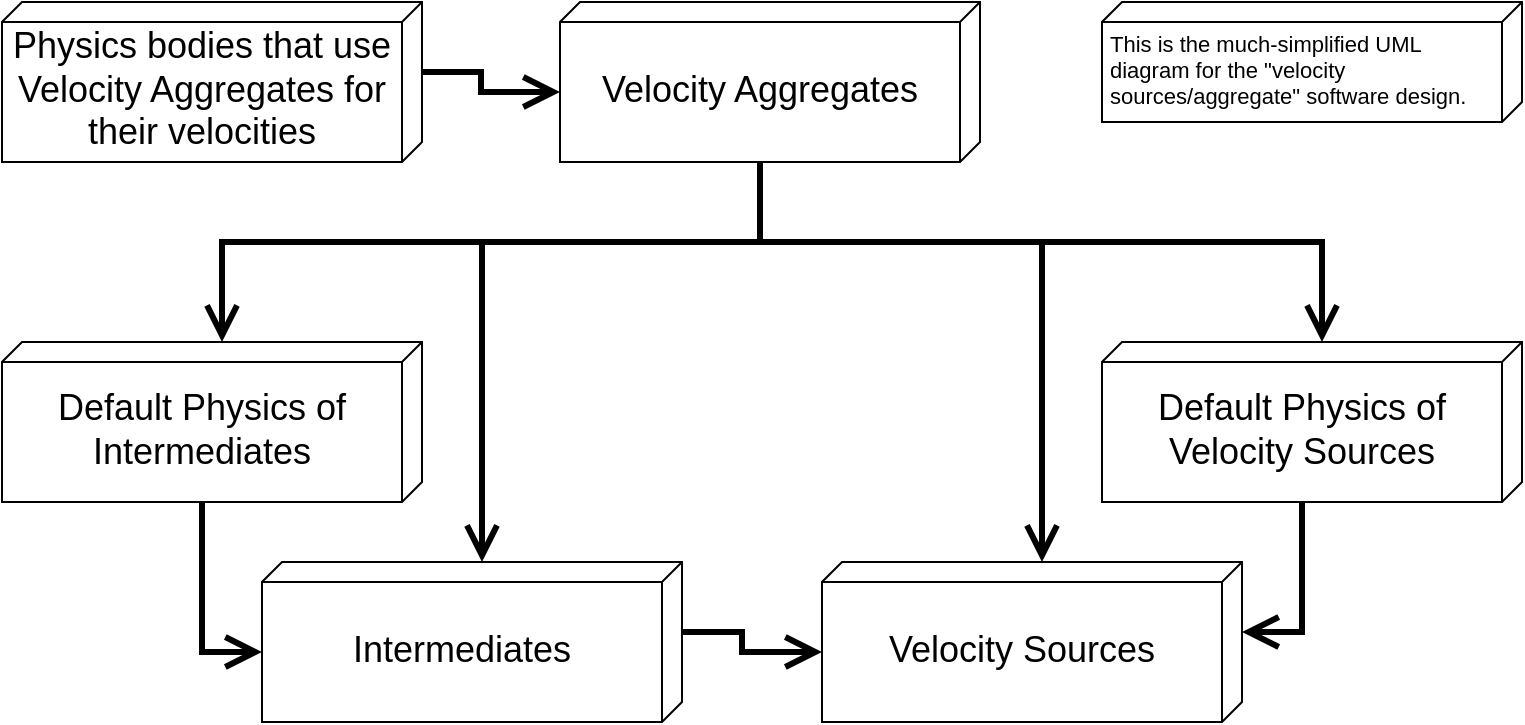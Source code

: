 <mxfile version="22.1.17" type="device">
  <diagram id="C5RBs43oDa-KdzZeNtuy" name="Page-1">
    <mxGraphModel dx="1050" dy="566" grid="1" gridSize="10" guides="1" tooltips="1" connect="1" arrows="1" fold="1" page="1" pageScale="1" pageWidth="800" pageHeight="500" math="0" shadow="0">
      <root>
        <mxCell id="WIyWlLk6GJQsqaUBKTNV-0" />
        <mxCell id="WIyWlLk6GJQsqaUBKTNV-1" parent="WIyWlLk6GJQsqaUBKTNV-0" />
        <mxCell id="bK_3_RvsG4grgdZg1g7J-0" value="&lt;font style=&quot;font-size: 18px;&quot;&gt;Intermediates&lt;/font&gt;" style="verticalAlign=middle;align=center;spacingTop=8;spacingLeft=2;spacingRight=12;shape=cube;size=10;direction=south;fontStyle=0;html=1;whiteSpace=wrap;fontFamily=Helvetica;fontSize=12;fontColor=default;" vertex="1" parent="WIyWlLk6GJQsqaUBKTNV-1">
          <mxGeometry x="150" y="320" width="210" height="80" as="geometry" />
        </mxCell>
        <mxCell id="bK_3_RvsG4grgdZg1g7J-1" value="&lt;font style=&quot;font-size: 18px;&quot;&gt;Velocity Sources&lt;/font&gt;" style="verticalAlign=middle;align=center;spacingTop=8;spacingLeft=2;spacingRight=12;shape=cube;size=10;direction=south;fontStyle=0;html=1;whiteSpace=wrap;fontFamily=Helvetica;fontSize=12;fontColor=default;" vertex="1" parent="WIyWlLk6GJQsqaUBKTNV-1">
          <mxGeometry x="430" y="320" width="210" height="80" as="geometry" />
        </mxCell>
        <mxCell id="bK_3_RvsG4grgdZg1g7J-2" value="&lt;font style=&quot;font-size: 18px;&quot;&gt;Velocity Aggregates&lt;/font&gt;" style="verticalAlign=middle;align=center;spacingTop=8;spacingLeft=2;spacingRight=12;shape=cube;size=10;direction=south;fontStyle=0;html=1;whiteSpace=wrap;fontFamily=Helvetica;fontSize=12;fontColor=default;" vertex="1" parent="WIyWlLk6GJQsqaUBKTNV-1">
          <mxGeometry x="299" y="40" width="210" height="80" as="geometry" />
        </mxCell>
        <mxCell id="bK_3_RvsG4grgdZg1g7J-3" value="&lt;font style=&quot;font-size: 18px;&quot;&gt;Default Physics of Intermediates&lt;/font&gt;" style="verticalAlign=middle;align=center;spacingTop=8;spacingLeft=2;spacingRight=12;shape=cube;size=10;direction=south;fontStyle=0;html=1;whiteSpace=wrap;fontFamily=Helvetica;fontSize=12;fontColor=default;" vertex="1" parent="WIyWlLk6GJQsqaUBKTNV-1">
          <mxGeometry x="20" y="210" width="210" height="80" as="geometry" />
        </mxCell>
        <mxCell id="bK_3_RvsG4grgdZg1g7J-4" value="&lt;font style=&quot;font-size: 18px;&quot;&gt;Default Physics of Velocity Sources&lt;/font&gt;" style="verticalAlign=middle;align=center;spacingTop=8;spacingLeft=2;spacingRight=12;shape=cube;size=10;direction=south;fontStyle=0;html=1;whiteSpace=wrap;fontFamily=Helvetica;fontSize=12;fontColor=default;" vertex="1" parent="WIyWlLk6GJQsqaUBKTNV-1">
          <mxGeometry x="570" y="210" width="210" height="80" as="geometry" />
        </mxCell>
        <mxCell id="bK_3_RvsG4grgdZg1g7J-6" style="edgeStyle=orthogonalEdgeStyle;shape=connector;rounded=0;orthogonalLoop=1;jettySize=auto;html=1;entryX=0;entryY=0;entryDx=45;entryDy=210;entryPerimeter=0;labelBackgroundColor=default;strokeColor=default;strokeWidth=3;align=center;verticalAlign=middle;fontFamily=Helvetica;fontSize=11;fontColor=default;endArrow=open;endFill=0;endSize=12;exitX=0;exitY=0;exitDx=80;exitDy=110;exitPerimeter=0;" edge="1" parent="WIyWlLk6GJQsqaUBKTNV-1" source="bK_3_RvsG4grgdZg1g7J-3" target="bK_3_RvsG4grgdZg1g7J-0">
          <mxGeometry relative="1" as="geometry">
            <mxPoint x="70" y="340" as="sourcePoint" />
          </mxGeometry>
        </mxCell>
        <mxCell id="bK_3_RvsG4grgdZg1g7J-7" style="edgeStyle=orthogonalEdgeStyle;shape=connector;rounded=0;orthogonalLoop=1;jettySize=auto;html=1;exitX=0;exitY=0;exitDx=80;exitDy=110;exitPerimeter=0;entryX=0;entryY=0;entryDx=35;entryDy=0;entryPerimeter=0;labelBackgroundColor=default;strokeColor=default;strokeWidth=3;align=center;verticalAlign=middle;fontFamily=Helvetica;fontSize=11;fontColor=default;endArrow=open;endFill=0;endSize=12;" edge="1" parent="WIyWlLk6GJQsqaUBKTNV-1" source="bK_3_RvsG4grgdZg1g7J-4" target="bK_3_RvsG4grgdZg1g7J-1">
          <mxGeometry relative="1" as="geometry" />
        </mxCell>
        <mxCell id="bK_3_RvsG4grgdZg1g7J-8" style="edgeStyle=orthogonalEdgeStyle;shape=connector;rounded=0;orthogonalLoop=1;jettySize=auto;html=1;exitX=0;exitY=0;exitDx=80;exitDy=110;exitPerimeter=0;entryX=0;entryY=0;entryDx=0;entryDy=100;entryPerimeter=0;labelBackgroundColor=default;strokeColor=default;strokeWidth=3;align=center;verticalAlign=middle;fontFamily=Helvetica;fontSize=11;fontColor=default;endArrow=open;endFill=0;endSize=12;" edge="1" parent="WIyWlLk6GJQsqaUBKTNV-1" source="bK_3_RvsG4grgdZg1g7J-2" target="bK_3_RvsG4grgdZg1g7J-3">
          <mxGeometry relative="1" as="geometry" />
        </mxCell>
        <mxCell id="bK_3_RvsG4grgdZg1g7J-9" style="edgeStyle=orthogonalEdgeStyle;shape=connector;rounded=0;orthogonalLoop=1;jettySize=auto;html=1;exitX=0;exitY=0;exitDx=80;exitDy=110;exitPerimeter=0;entryX=0;entryY=0;entryDx=0;entryDy=100;entryPerimeter=0;labelBackgroundColor=default;strokeColor=default;strokeWidth=3;align=center;verticalAlign=middle;fontFamily=Helvetica;fontSize=11;fontColor=default;endArrow=open;endFill=0;endSize=12;" edge="1" parent="WIyWlLk6GJQsqaUBKTNV-1" source="bK_3_RvsG4grgdZg1g7J-2" target="bK_3_RvsG4grgdZg1g7J-0">
          <mxGeometry relative="1" as="geometry">
            <Array as="points">
              <mxPoint x="399" y="160" />
              <mxPoint x="260" y="160" />
            </Array>
          </mxGeometry>
        </mxCell>
        <mxCell id="bK_3_RvsG4grgdZg1g7J-10" style="edgeStyle=orthogonalEdgeStyle;shape=connector;rounded=0;orthogonalLoop=1;jettySize=auto;html=1;exitX=0;exitY=0;exitDx=35;exitDy=0;exitPerimeter=0;entryX=0;entryY=0;entryDx=45;entryDy=210;entryPerimeter=0;labelBackgroundColor=default;strokeColor=default;strokeWidth=3;align=center;verticalAlign=middle;fontFamily=Helvetica;fontSize=11;fontColor=default;endArrow=open;endFill=0;endSize=12;" edge="1" parent="WIyWlLk6GJQsqaUBKTNV-1" source="bK_3_RvsG4grgdZg1g7J-0" target="bK_3_RvsG4grgdZg1g7J-1">
          <mxGeometry relative="1" as="geometry" />
        </mxCell>
        <mxCell id="bK_3_RvsG4grgdZg1g7J-11" style="edgeStyle=orthogonalEdgeStyle;shape=connector;rounded=0;orthogonalLoop=1;jettySize=auto;html=1;exitX=0;exitY=0;exitDx=80;exitDy=110;exitPerimeter=0;entryX=0;entryY=0;entryDx=0;entryDy=100;entryPerimeter=0;labelBackgroundColor=default;strokeColor=default;strokeWidth=3;align=center;verticalAlign=middle;fontFamily=Helvetica;fontSize=11;fontColor=default;endArrow=open;endFill=0;endSize=12;" edge="1" parent="WIyWlLk6GJQsqaUBKTNV-1" source="bK_3_RvsG4grgdZg1g7J-2" target="bK_3_RvsG4grgdZg1g7J-1">
          <mxGeometry relative="1" as="geometry">
            <Array as="points">
              <mxPoint x="399" y="160" />
              <mxPoint x="540" y="160" />
            </Array>
          </mxGeometry>
        </mxCell>
        <mxCell id="bK_3_RvsG4grgdZg1g7J-12" style="edgeStyle=orthogonalEdgeStyle;shape=connector;rounded=0;orthogonalLoop=1;jettySize=auto;html=1;exitX=0;exitY=0;exitDx=80;exitDy=110;exitPerimeter=0;entryX=0;entryY=0;entryDx=0;entryDy=100;entryPerimeter=0;labelBackgroundColor=default;strokeColor=default;strokeWidth=3;align=center;verticalAlign=middle;fontFamily=Helvetica;fontSize=11;fontColor=default;endArrow=open;endFill=0;endSize=12;" edge="1" parent="WIyWlLk6GJQsqaUBKTNV-1" source="bK_3_RvsG4grgdZg1g7J-2" target="bK_3_RvsG4grgdZg1g7J-4">
          <mxGeometry relative="1" as="geometry" />
        </mxCell>
        <mxCell id="bK_3_RvsG4grgdZg1g7J-16" value="Physics bodies that use Velocity Aggregates for their velocities" style="verticalAlign=middle;align=center;spacingTop=8;spacingLeft=2;spacingRight=12;shape=cube;size=10;direction=south;fontStyle=0;html=1;whiteSpace=wrap;fontFamily=Helvetica;fontSize=18;fontColor=default;" vertex="1" parent="WIyWlLk6GJQsqaUBKTNV-1">
          <mxGeometry x="20" y="40" width="210" height="80" as="geometry" />
        </mxCell>
        <mxCell id="bK_3_RvsG4grgdZg1g7J-17" style="edgeStyle=orthogonalEdgeStyle;shape=connector;rounded=0;orthogonalLoop=1;jettySize=auto;html=1;exitX=0;exitY=0;exitDx=35;exitDy=0;exitPerimeter=0;entryX=0;entryY=0;entryDx=45;entryDy=210;entryPerimeter=0;labelBackgroundColor=default;strokeColor=default;strokeWidth=3;align=center;verticalAlign=middle;fontFamily=Helvetica;fontSize=11;fontColor=default;endArrow=open;endFill=0;endSize=12;" edge="1" parent="WIyWlLk6GJQsqaUBKTNV-1" source="bK_3_RvsG4grgdZg1g7J-16" target="bK_3_RvsG4grgdZg1g7J-2">
          <mxGeometry relative="1" as="geometry" />
        </mxCell>
        <mxCell id="bK_3_RvsG4grgdZg1g7J-18" value="This is the much-simplified UML diagram for the &quot;velocity sources/aggregate&quot; software design." style="verticalAlign=top;align=left;spacingTop=8;spacingLeft=2;spacingRight=12;shape=cube;size=10;direction=south;fontStyle=0;html=1;whiteSpace=wrap;fontFamily=Helvetica;fontSize=11;fontColor=default;" vertex="1" parent="WIyWlLk6GJQsqaUBKTNV-1">
          <mxGeometry x="570" y="40" width="210" height="60" as="geometry" />
        </mxCell>
      </root>
    </mxGraphModel>
  </diagram>
</mxfile>
